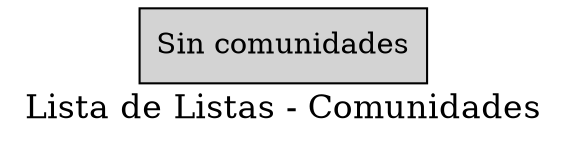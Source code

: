 digraph G {
    label="Lista de Listas - Comunidades";
    fontsize=16;
    node [shape=box];
    empty [label="Sin comunidades", style=filled, fillcolor=lightgray];
}

